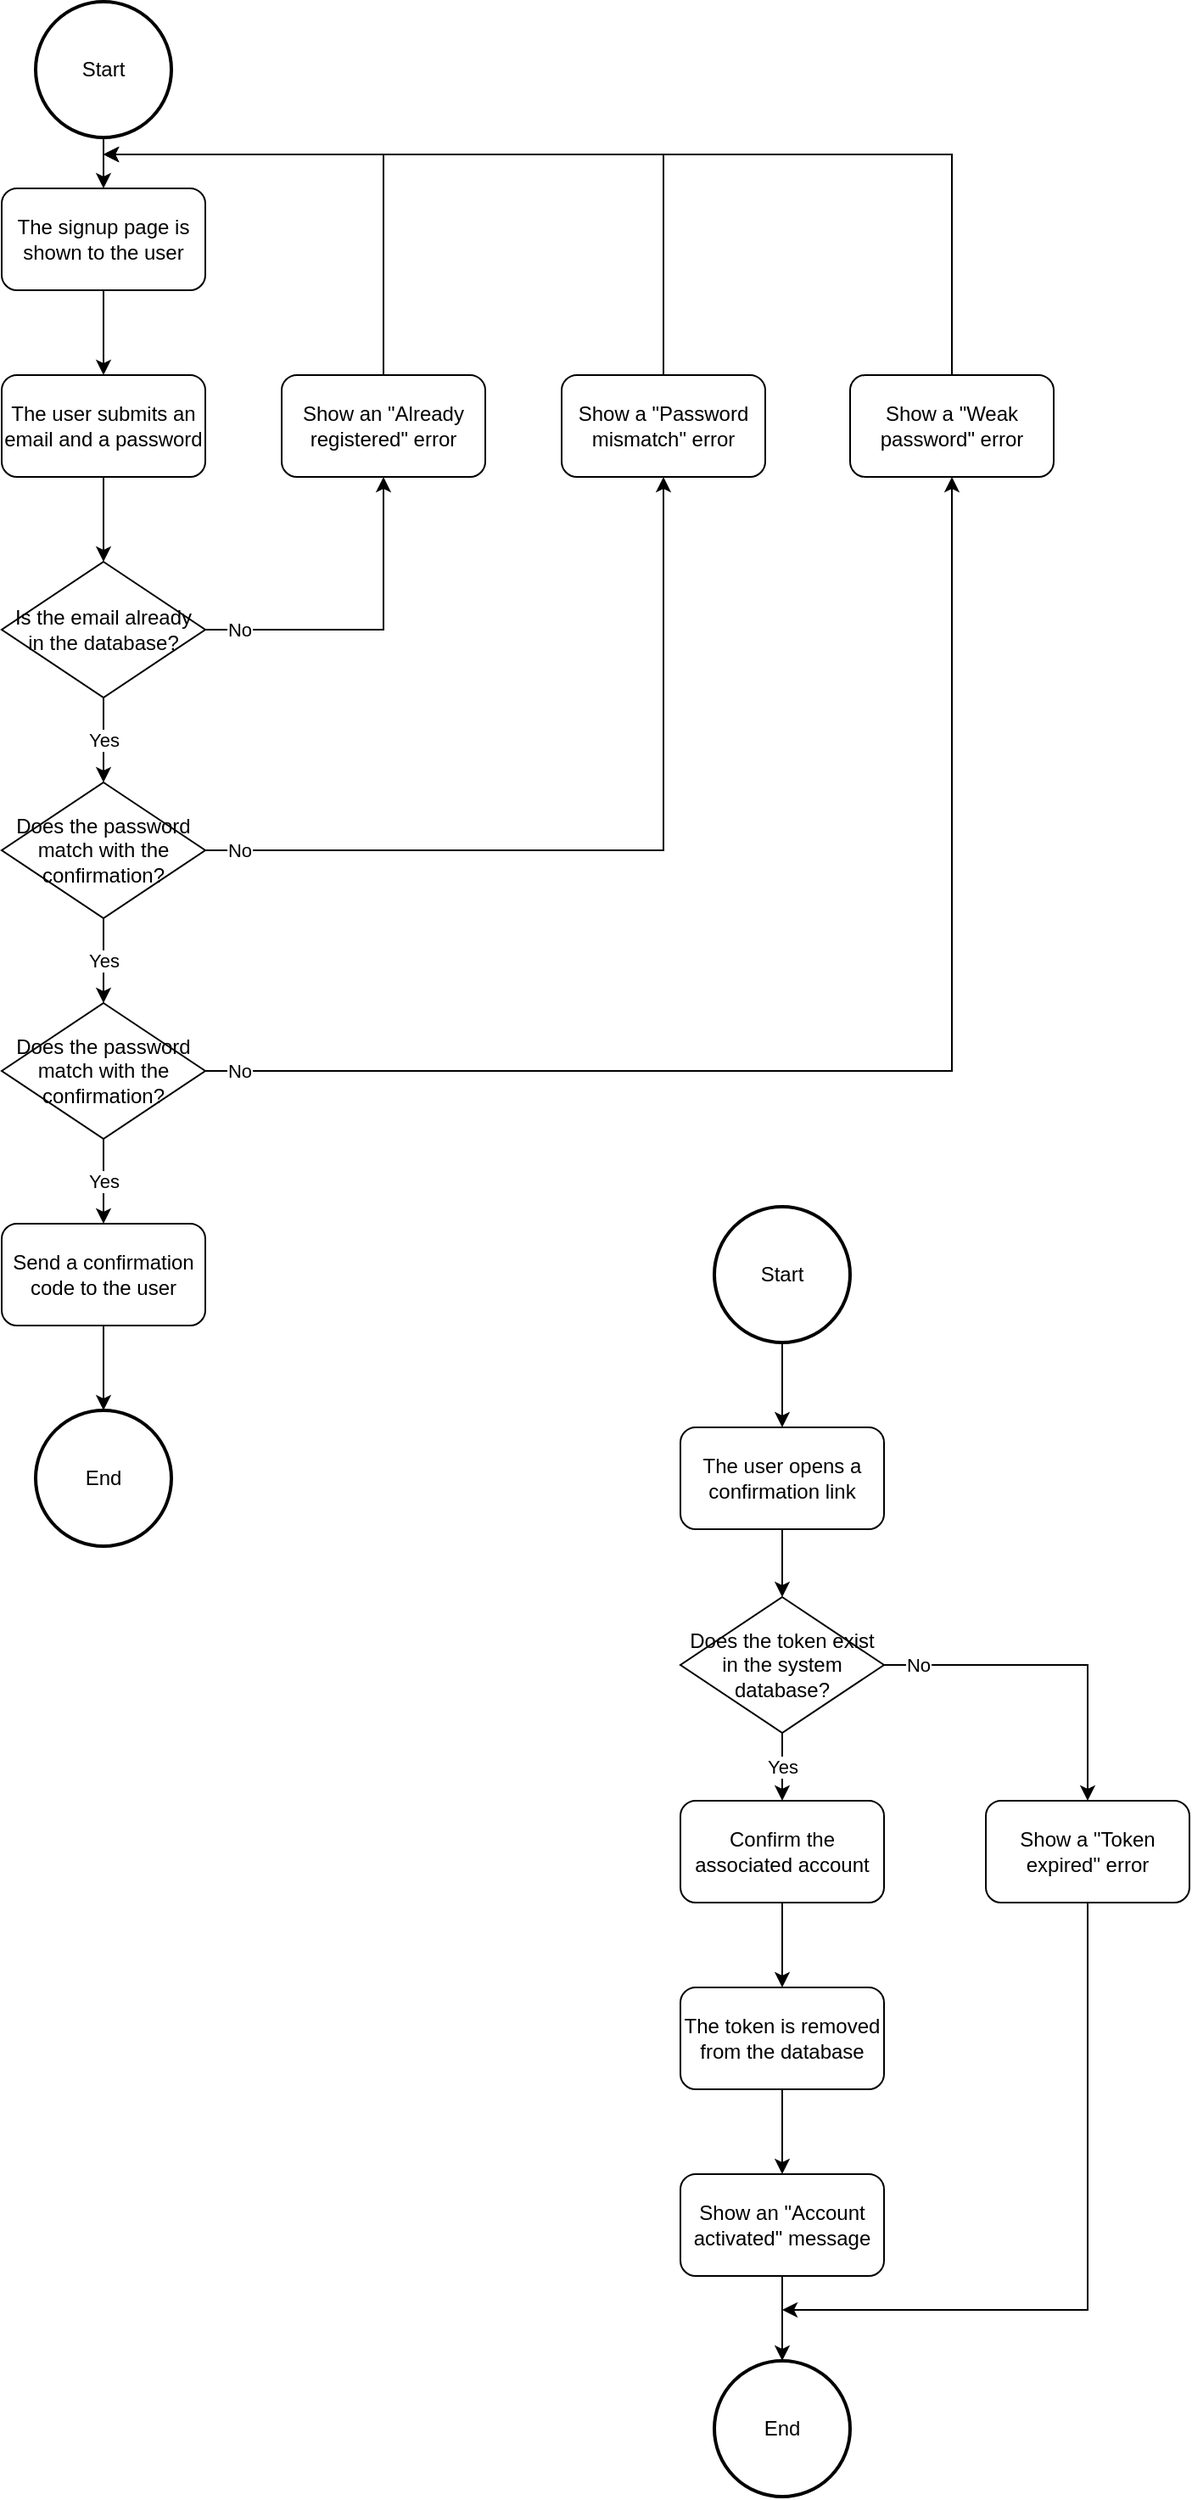 <mxfile version="20.7.4" type="github"><diagram id="GI86_IHioPdoX_7R1i7r" name="Page-1"><mxGraphModel dx="1434" dy="757" grid="1" gridSize="10" guides="1" tooltips="1" connect="1" arrows="1" fold="1" page="1" pageScale="1" pageWidth="850" pageHeight="1100" math="0" shadow="0"><root><mxCell id="0"/><mxCell id="1" parent="0"/><mxCell id="oRQPvKmiweLZ-U1RBviV-12" style="edgeStyle=orthogonalEdgeStyle;rounded=0;orthogonalLoop=1;jettySize=auto;html=1;entryX=0.5;entryY=0;entryDx=0;entryDy=0;" edge="1" parent="1" source="oRQPvKmiweLZ-U1RBviV-1" target="oRQPvKmiweLZ-U1RBviV-5"><mxGeometry relative="1" as="geometry"/></mxCell><mxCell id="oRQPvKmiweLZ-U1RBviV-1" value="&lt;div&gt;Start&lt;/div&gt;" style="ellipse;whiteSpace=wrap;html=1;aspect=fixed;strokeWidth=2;" vertex="1" parent="1"><mxGeometry x="160" y="40" width="80" height="80" as="geometry"/></mxCell><mxCell id="oRQPvKmiweLZ-U1RBviV-14" style="edgeStyle=orthogonalEdgeStyle;rounded=0;orthogonalLoop=1;jettySize=auto;html=1;exitX=0.5;exitY=1;exitDx=0;exitDy=0;" edge="1" parent="1" source="oRQPvKmiweLZ-U1RBviV-2" target="oRQPvKmiweLZ-U1RBviV-3"><mxGeometry relative="1" as="geometry"/></mxCell><mxCell id="oRQPvKmiweLZ-U1RBviV-2" value="The user submits an email and a password" style="rounded=1;whiteSpace=wrap;html=1;" vertex="1" parent="1"><mxGeometry x="140" y="260" width="120" height="60" as="geometry"/></mxCell><mxCell id="oRQPvKmiweLZ-U1RBviV-15" value="Yes" style="edgeStyle=orthogonalEdgeStyle;rounded=0;orthogonalLoop=1;jettySize=auto;html=1;exitX=0.5;exitY=1;exitDx=0;exitDy=0;" edge="1" parent="1" source="oRQPvKmiweLZ-U1RBviV-3" target="oRQPvKmiweLZ-U1RBviV-4"><mxGeometry relative="1" as="geometry"/></mxCell><mxCell id="oRQPvKmiweLZ-U1RBviV-22" value="No" style="edgeStyle=orthogonalEdgeStyle;rounded=0;orthogonalLoop=1;jettySize=auto;html=1;entryX=0.5;entryY=1;entryDx=0;entryDy=0;" edge="1" parent="1" source="oRQPvKmiweLZ-U1RBviV-3" target="oRQPvKmiweLZ-U1RBviV-8"><mxGeometry x="-0.795" relative="1" as="geometry"><mxPoint as="offset"/></mxGeometry></mxCell><mxCell id="oRQPvKmiweLZ-U1RBviV-3" value="&lt;div&gt;Is the email already&lt;/div&gt;&lt;div&gt;in the database?&lt;br&gt;&lt;/div&gt;" style="rhombus;whiteSpace=wrap;html=1;" vertex="1" parent="1"><mxGeometry x="140" y="370" width="120" height="80" as="geometry"/></mxCell><mxCell id="oRQPvKmiweLZ-U1RBviV-17" value="Yes" style="edgeStyle=orthogonalEdgeStyle;rounded=0;orthogonalLoop=1;jettySize=auto;html=1;exitX=0.5;exitY=1;exitDx=0;exitDy=0;" edge="1" parent="1" source="oRQPvKmiweLZ-U1RBviV-4" target="oRQPvKmiweLZ-U1RBviV-6"><mxGeometry relative="1" as="geometry"/></mxCell><mxCell id="oRQPvKmiweLZ-U1RBviV-21" value="No" style="edgeStyle=orthogonalEdgeStyle;rounded=0;orthogonalLoop=1;jettySize=auto;html=1;entryX=0.5;entryY=1;entryDx=0;entryDy=0;" edge="1" parent="1" source="oRQPvKmiweLZ-U1RBviV-4" target="oRQPvKmiweLZ-U1RBviV-9"><mxGeometry x="-0.918" relative="1" as="geometry"><mxPoint as="offset"/></mxGeometry></mxCell><mxCell id="oRQPvKmiweLZ-U1RBviV-4" value="Does the password match with the confirmation?" style="rhombus;whiteSpace=wrap;html=1;" vertex="1" parent="1"><mxGeometry x="140" y="500" width="120" height="80" as="geometry"/></mxCell><mxCell id="oRQPvKmiweLZ-U1RBviV-13" style="edgeStyle=orthogonalEdgeStyle;rounded=0;orthogonalLoop=1;jettySize=auto;html=1;exitX=0.5;exitY=1;exitDx=0;exitDy=0;entryX=0.5;entryY=0;entryDx=0;entryDy=0;" edge="1" parent="1" source="oRQPvKmiweLZ-U1RBviV-5" target="oRQPvKmiweLZ-U1RBviV-2"><mxGeometry relative="1" as="geometry"/></mxCell><mxCell id="oRQPvKmiweLZ-U1RBviV-5" value="The signup page is shown to the user" style="rounded=1;whiteSpace=wrap;html=1;" vertex="1" parent="1"><mxGeometry x="140" y="150" width="120" height="60" as="geometry"/></mxCell><mxCell id="oRQPvKmiweLZ-U1RBviV-18" value="Yes" style="edgeStyle=orthogonalEdgeStyle;rounded=0;orthogonalLoop=1;jettySize=auto;html=1;" edge="1" parent="1" source="oRQPvKmiweLZ-U1RBviV-6" target="oRQPvKmiweLZ-U1RBviV-7"><mxGeometry relative="1" as="geometry"/></mxCell><mxCell id="oRQPvKmiweLZ-U1RBviV-20" value="&lt;div&gt;No&lt;/div&gt;" style="edgeStyle=orthogonalEdgeStyle;rounded=0;orthogonalLoop=1;jettySize=auto;html=1;entryX=0.5;entryY=1;entryDx=0;entryDy=0;" edge="1" parent="1" source="oRQPvKmiweLZ-U1RBviV-6" target="oRQPvKmiweLZ-U1RBviV-10"><mxGeometry x="-0.949" relative="1" as="geometry"><mxPoint as="offset"/></mxGeometry></mxCell><mxCell id="oRQPvKmiweLZ-U1RBviV-6" value="Does the password match with the confirmation?" style="rhombus;whiteSpace=wrap;html=1;" vertex="1" parent="1"><mxGeometry x="140" y="630" width="120" height="80" as="geometry"/></mxCell><mxCell id="oRQPvKmiweLZ-U1RBviV-19" style="edgeStyle=orthogonalEdgeStyle;rounded=0;orthogonalLoop=1;jettySize=auto;html=1;" edge="1" parent="1" source="oRQPvKmiweLZ-U1RBviV-7" target="oRQPvKmiweLZ-U1RBviV-11"><mxGeometry relative="1" as="geometry"/></mxCell><mxCell id="oRQPvKmiweLZ-U1RBviV-7" value="Send a confirmation code to the user" style="rounded=1;whiteSpace=wrap;html=1;" vertex="1" parent="1"><mxGeometry x="140" y="760" width="120" height="60" as="geometry"/></mxCell><mxCell id="oRQPvKmiweLZ-U1RBviV-23" style="edgeStyle=orthogonalEdgeStyle;rounded=0;orthogonalLoop=1;jettySize=auto;html=1;" edge="1" parent="1" source="oRQPvKmiweLZ-U1RBviV-8"><mxGeometry relative="1" as="geometry"><mxPoint x="200" y="130" as="targetPoint"/><Array as="points"><mxPoint x="365" y="130"/></Array></mxGeometry></mxCell><mxCell id="oRQPvKmiweLZ-U1RBviV-8" value="Show an &quot;Already registered&quot; error" style="rounded=1;whiteSpace=wrap;html=1;" vertex="1" parent="1"><mxGeometry x="305" y="260" width="120" height="60" as="geometry"/></mxCell><mxCell id="oRQPvKmiweLZ-U1RBviV-24" style="edgeStyle=orthogonalEdgeStyle;rounded=0;orthogonalLoop=1;jettySize=auto;html=1;" edge="1" parent="1" source="oRQPvKmiweLZ-U1RBviV-9"><mxGeometry relative="1" as="geometry"><mxPoint x="200" y="130" as="targetPoint"/><Array as="points"><mxPoint x="530" y="130"/></Array></mxGeometry></mxCell><mxCell id="oRQPvKmiweLZ-U1RBviV-9" value="Show a &quot;Password mismatch&quot; error" style="rounded=1;whiteSpace=wrap;html=1;" vertex="1" parent="1"><mxGeometry x="470" y="260" width="120" height="60" as="geometry"/></mxCell><mxCell id="oRQPvKmiweLZ-U1RBviV-25" style="edgeStyle=orthogonalEdgeStyle;rounded=0;orthogonalLoop=1;jettySize=auto;html=1;" edge="1" parent="1" source="oRQPvKmiweLZ-U1RBviV-10"><mxGeometry relative="1" as="geometry"><mxPoint x="200" y="130" as="targetPoint"/><Array as="points"><mxPoint x="700" y="130"/></Array></mxGeometry></mxCell><mxCell id="oRQPvKmiweLZ-U1RBviV-10" value="Show a &quot;Weak password&quot; error" style="rounded=1;whiteSpace=wrap;html=1;" vertex="1" parent="1"><mxGeometry x="640" y="260" width="120" height="60" as="geometry"/></mxCell><mxCell id="oRQPvKmiweLZ-U1RBviV-11" value="End" style="ellipse;whiteSpace=wrap;html=1;aspect=fixed;strokeWidth=2;" vertex="1" parent="1"><mxGeometry x="160" y="870" width="80" height="80" as="geometry"/></mxCell><mxCell id="oRQPvKmiweLZ-U1RBviV-34" style="edgeStyle=orthogonalEdgeStyle;rounded=0;orthogonalLoop=1;jettySize=auto;html=1;exitX=0.5;exitY=1;exitDx=0;exitDy=0;" edge="1" parent="1" source="oRQPvKmiweLZ-U1RBviV-26" target="oRQPvKmiweLZ-U1RBviV-27"><mxGeometry relative="1" as="geometry"/></mxCell><mxCell id="oRQPvKmiweLZ-U1RBviV-26" value="Start" style="ellipse;whiteSpace=wrap;html=1;aspect=fixed;strokeWidth=2;" vertex="1" parent="1"><mxGeometry x="560" y="750" width="80" height="80" as="geometry"/></mxCell><mxCell id="oRQPvKmiweLZ-U1RBviV-35" style="edgeStyle=orthogonalEdgeStyle;rounded=0;orthogonalLoop=1;jettySize=auto;html=1;" edge="1" parent="1" source="oRQPvKmiweLZ-U1RBviV-27" target="oRQPvKmiweLZ-U1RBviV-28"><mxGeometry relative="1" as="geometry"/></mxCell><mxCell id="oRQPvKmiweLZ-U1RBviV-27" value="The user opens a confirmation link" style="rounded=1;whiteSpace=wrap;html=1;" vertex="1" parent="1"><mxGeometry x="540" y="880" width="120" height="60" as="geometry"/></mxCell><mxCell id="oRQPvKmiweLZ-U1RBviV-36" value="No" style="edgeStyle=orthogonalEdgeStyle;rounded=0;orthogonalLoop=1;jettySize=auto;html=1;" edge="1" parent="1" source="oRQPvKmiweLZ-U1RBviV-28" target="oRQPvKmiweLZ-U1RBviV-31"><mxGeometry x="-0.8" relative="1" as="geometry"><mxPoint as="offset"/></mxGeometry></mxCell><mxCell id="oRQPvKmiweLZ-U1RBviV-37" value="Yes" style="edgeStyle=orthogonalEdgeStyle;rounded=0;orthogonalLoop=1;jettySize=auto;html=1;" edge="1" parent="1" source="oRQPvKmiweLZ-U1RBviV-28" target="oRQPvKmiweLZ-U1RBviV-29"><mxGeometry relative="1" as="geometry"/></mxCell><mxCell id="oRQPvKmiweLZ-U1RBviV-28" value="&lt;div&gt;Does the token exist&lt;/div&gt;&lt;div&gt;in the system database?&lt;br&gt;&lt;/div&gt;" style="rhombus;whiteSpace=wrap;html=1;strokeWidth=1;" vertex="1" parent="1"><mxGeometry x="540" y="980" width="120" height="80" as="geometry"/></mxCell><mxCell id="oRQPvKmiweLZ-U1RBviV-38" style="edgeStyle=orthogonalEdgeStyle;rounded=0;orthogonalLoop=1;jettySize=auto;html=1;" edge="1" parent="1" source="oRQPvKmiweLZ-U1RBviV-29" target="oRQPvKmiweLZ-U1RBviV-30"><mxGeometry relative="1" as="geometry"/></mxCell><mxCell id="oRQPvKmiweLZ-U1RBviV-29" value="Confirm the associated account" style="rounded=1;whiteSpace=wrap;html=1;" vertex="1" parent="1"><mxGeometry x="540" y="1100" width="120" height="60" as="geometry"/></mxCell><mxCell id="oRQPvKmiweLZ-U1RBviV-39" style="edgeStyle=orthogonalEdgeStyle;rounded=0;orthogonalLoop=1;jettySize=auto;html=1;" edge="1" parent="1" source="oRQPvKmiweLZ-U1RBviV-30" target="oRQPvKmiweLZ-U1RBviV-33"><mxGeometry relative="1" as="geometry"/></mxCell><mxCell id="oRQPvKmiweLZ-U1RBviV-30" value="The token is removed from the database" style="rounded=1;whiteSpace=wrap;html=1;" vertex="1" parent="1"><mxGeometry x="540" y="1210" width="120" height="60" as="geometry"/></mxCell><mxCell id="oRQPvKmiweLZ-U1RBviV-41" style="edgeStyle=orthogonalEdgeStyle;rounded=0;orthogonalLoop=1;jettySize=auto;html=1;" edge="1" parent="1" source="oRQPvKmiweLZ-U1RBviV-31"><mxGeometry relative="1" as="geometry"><mxPoint x="600" y="1400" as="targetPoint"/><Array as="points"><mxPoint x="780" y="1400"/></Array></mxGeometry></mxCell><mxCell id="oRQPvKmiweLZ-U1RBviV-31" value="Show a &quot;Token expired&quot; error" style="rounded=1;whiteSpace=wrap;html=1;" vertex="1" parent="1"><mxGeometry x="720" y="1100" width="120" height="60" as="geometry"/></mxCell><mxCell id="oRQPvKmiweLZ-U1RBviV-32" value="End" style="ellipse;whiteSpace=wrap;html=1;aspect=fixed;strokeWidth=2;" vertex="1" parent="1"><mxGeometry x="560" y="1430" width="80" height="80" as="geometry"/></mxCell><mxCell id="oRQPvKmiweLZ-U1RBviV-40" style="edgeStyle=orthogonalEdgeStyle;rounded=0;orthogonalLoop=1;jettySize=auto;html=1;" edge="1" parent="1" source="oRQPvKmiweLZ-U1RBviV-33" target="oRQPvKmiweLZ-U1RBviV-32"><mxGeometry relative="1" as="geometry"/></mxCell><mxCell id="oRQPvKmiweLZ-U1RBviV-33" value="Show an &quot;Account activated&quot; message" style="rounded=1;whiteSpace=wrap;html=1;" vertex="1" parent="1"><mxGeometry x="540" y="1320" width="120" height="60" as="geometry"/></mxCell></root></mxGraphModel></diagram></mxfile>